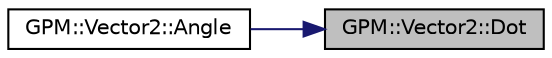 digraph "GPM::Vector2::Dot"
{
 // INTERACTIVE_SVG=YES
 // LATEX_PDF_SIZE
  edge [fontname="Helvetica",fontsize="10",labelfontname="Helvetica",labelfontsize="10"];
  node [fontname="Helvetica",fontsize="10",shape=record];
  rankdir="RL";
  Node61 [label="GPM::Vector2::Dot",height=0.2,width=0.4,color="black", fillcolor="grey75", style="filled", fontcolor="black",tooltip="Calculates Dot Product between this Vector and another."];
  Node61 -> Node62 [dir="back",color="midnightblue",fontsize="10",style="solid",fontname="Helvetica"];
  Node62 [label="GPM::Vector2::Angle",height=0.2,width=0.4,color="black", fillcolor="white", style="filled",URL="$struct_g_p_m_1_1_vector2.html#aff9205416ef51125773b7feccbee0467",tooltip="Calculates Angle between 2 Vectors."];
}
